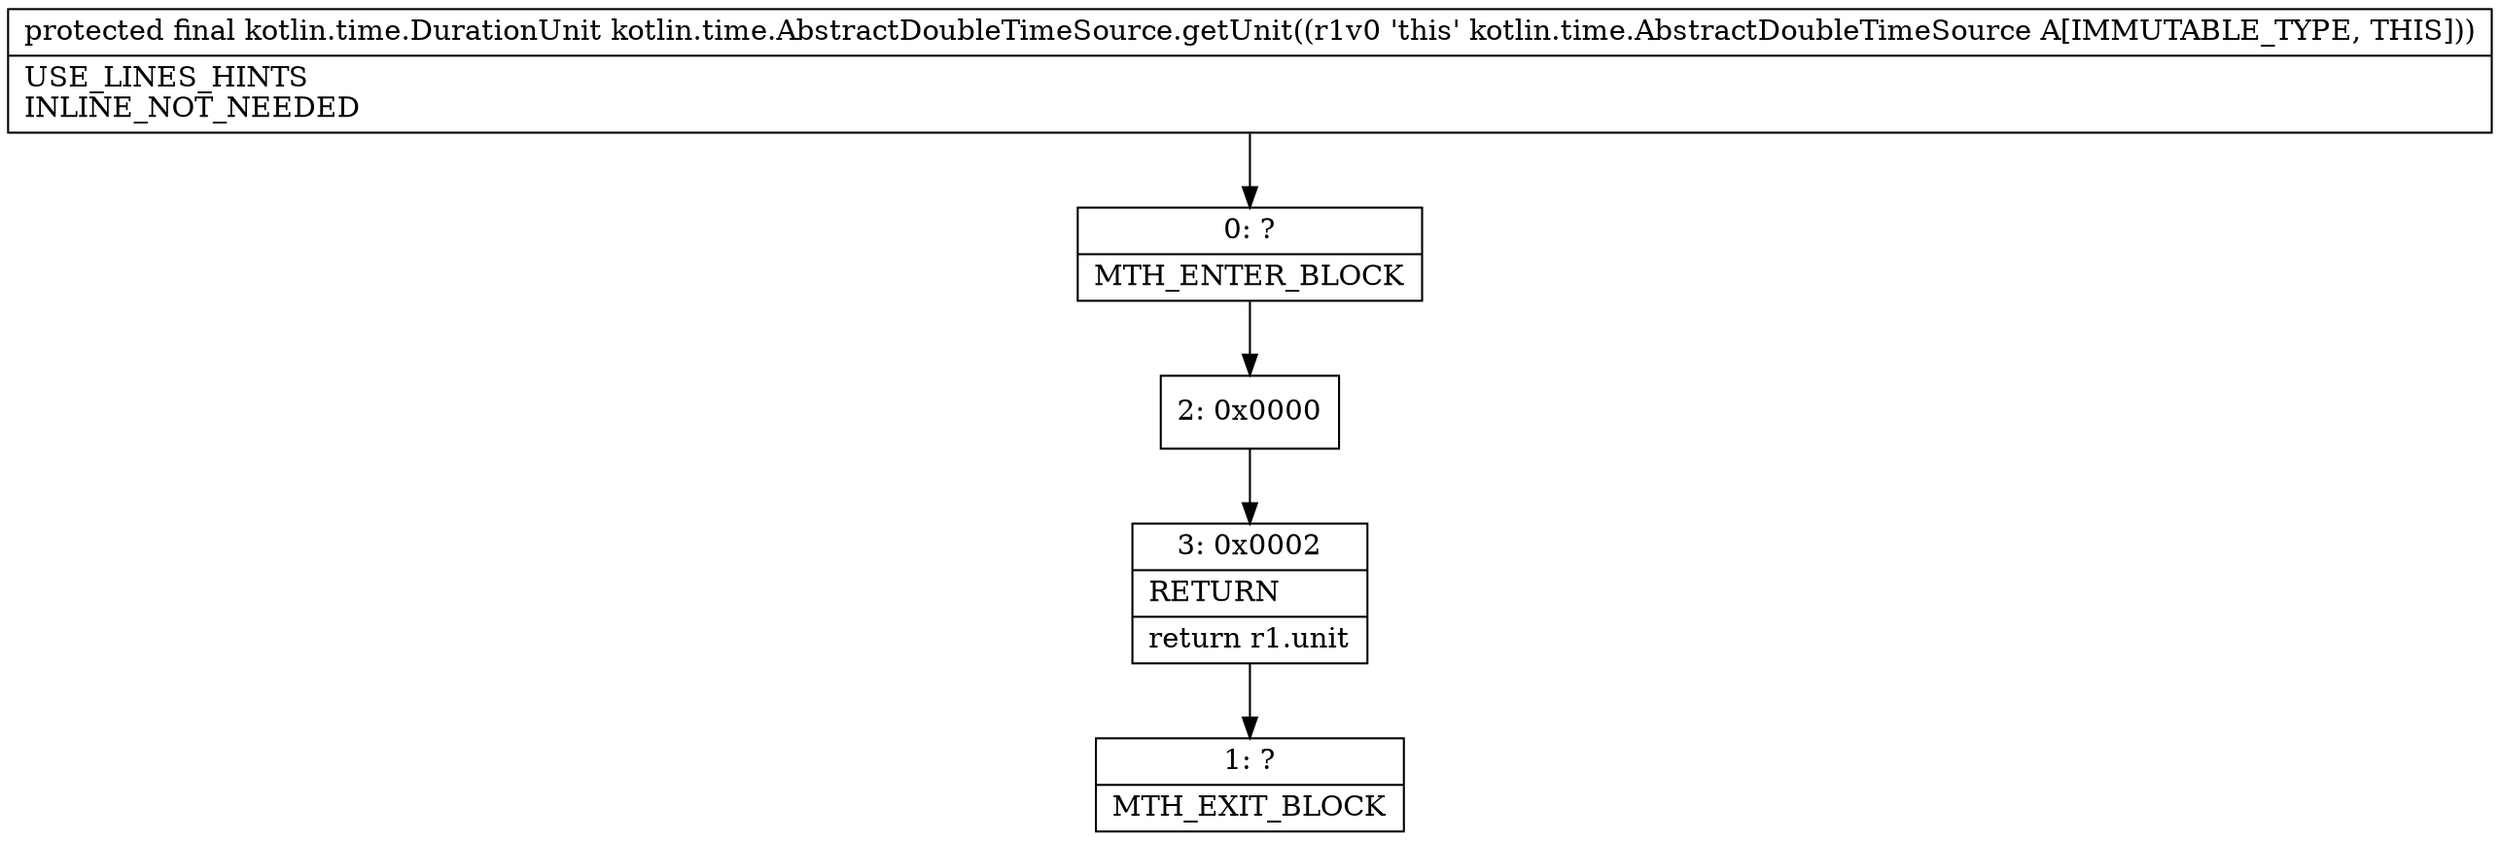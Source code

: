 digraph "CFG forkotlin.time.AbstractDoubleTimeSource.getUnit()Lkotlin\/time\/DurationUnit;" {
Node_0 [shape=record,label="{0\:\ ?|MTH_ENTER_BLOCK\l}"];
Node_2 [shape=record,label="{2\:\ 0x0000}"];
Node_3 [shape=record,label="{3\:\ 0x0002|RETURN\l|return r1.unit\l}"];
Node_1 [shape=record,label="{1\:\ ?|MTH_EXIT_BLOCK\l}"];
MethodNode[shape=record,label="{protected final kotlin.time.DurationUnit kotlin.time.AbstractDoubleTimeSource.getUnit((r1v0 'this' kotlin.time.AbstractDoubleTimeSource A[IMMUTABLE_TYPE, THIS]))  | USE_LINES_HINTS\lINLINE_NOT_NEEDED\l}"];
MethodNode -> Node_0;Node_0 -> Node_2;
Node_2 -> Node_3;
Node_3 -> Node_1;
}


